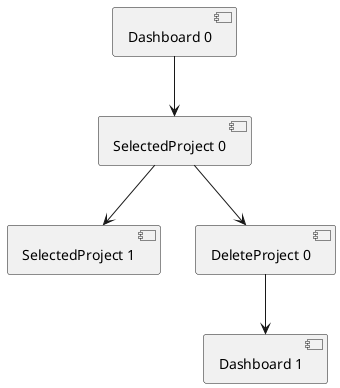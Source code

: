 @startuml
skinparam linetype polyline

[Dashboard 0] -d-> [SelectedProject 0] 

[SelectedProject 0] -d-> [SelectedProject 1] 
[SelectedProject 0] -d-> [DeleteProject 0] 

[DeleteProject 0] -d-> [Dashboard 1] 

@enduml